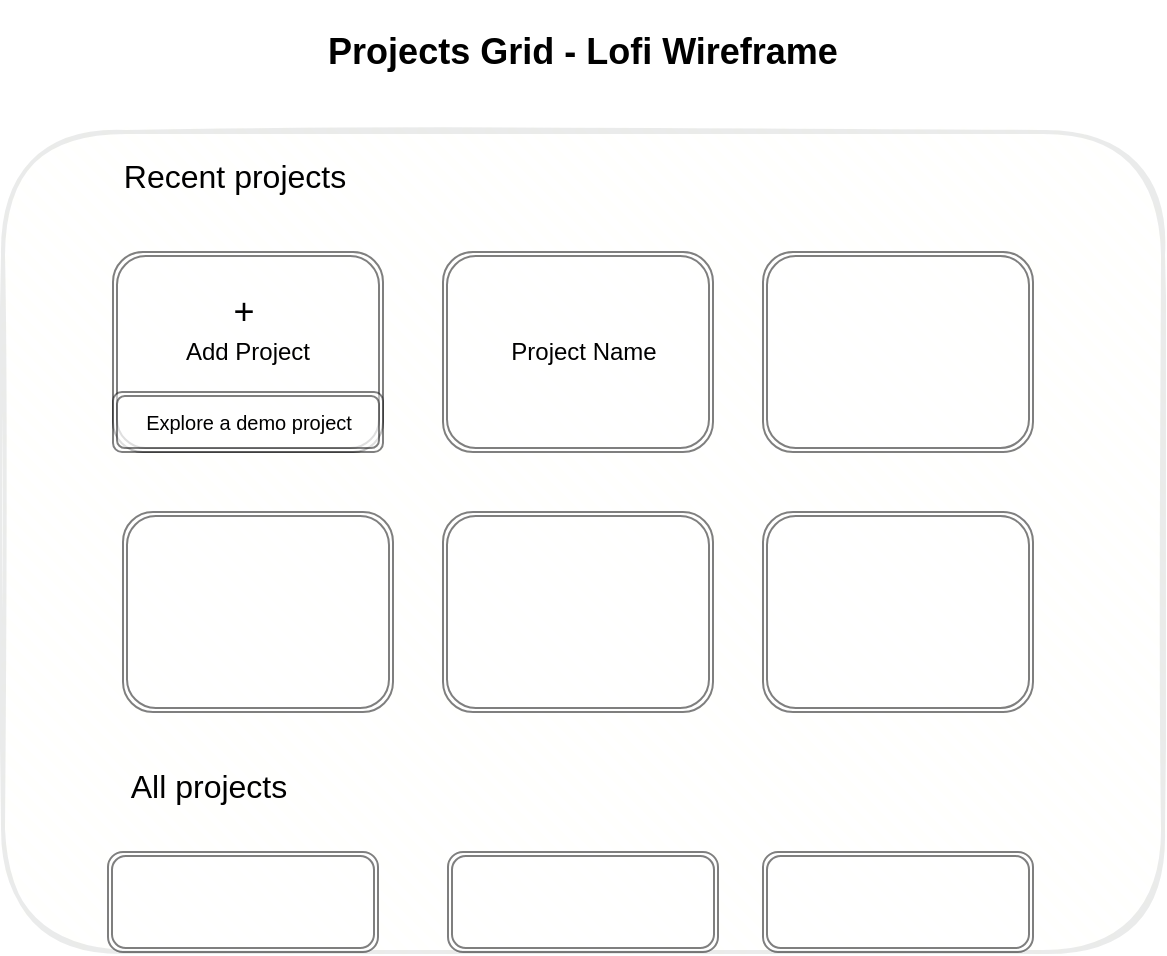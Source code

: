 <mxfile>
    <diagram id="C1klIKqFRgcaXBW8ks48" name="Page-1">
        <mxGraphModel dx="1226" dy="518" grid="1" gridSize="10" guides="1" tooltips="1" connect="1" arrows="1" fold="1" page="1" pageScale="1" pageWidth="827" pageHeight="1169" math="0" shadow="0">
            <root>
                <mxCell id="0"/>
                <mxCell id="1" parent="0"/>
                <mxCell id="2" value="" style="rounded=1;whiteSpace=wrap;html=1;strokeWidth=2;fillWeight=4;hachureGap=8;hachureAngle=45;fillColor=#f9f7ed;sketch=1;opacity=10;strokeColor=#36393d;" vertex="1" parent="1">
                    <mxGeometry x="102.5" y="80" width="580" height="410" as="geometry"/>
                </mxCell>
                <mxCell id="3" value="&lt;h2&gt;Projects Grid - Lofi Wireframe&lt;/h2&gt;" style="text;html=1;strokeColor=none;fillColor=none;align=center;verticalAlign=middle;whiteSpace=wrap;rounded=0;opacity=50;" vertex="1" parent="1">
                    <mxGeometry x="255" y="30" width="275" height="20" as="geometry"/>
                </mxCell>
                <mxCell id="8" value="&lt;p&gt;&lt;font style=&quot;font-size: 16px ; font-weight: normal&quot;&gt;Recent projects&lt;/font&gt;&lt;/p&gt;" style="text;strokeColor=none;fillColor=none;html=1;fontSize=24;fontStyle=1;verticalAlign=middle;align=center;opacity=50;" vertex="1" parent="1">
                    <mxGeometry x="152.5" y="80" width="130" height="40" as="geometry"/>
                </mxCell>
                <mxCell id="9" value="" style="shape=ext;double=1;rounded=1;whiteSpace=wrap;html=1;opacity=50;" vertex="1" parent="1">
                    <mxGeometry x="157.5" y="140" width="135" height="100" as="geometry"/>
                </mxCell>
                <mxCell id="10" value="&lt;span style=&quot;font-size: 10px&quot;&gt;Explore a demo project&lt;/span&gt;" style="shape=ext;double=1;rounded=1;whiteSpace=wrap;html=1;opacity=50;" vertex="1" parent="1">
                    <mxGeometry x="157.5" y="210" width="135" height="30" as="geometry"/>
                </mxCell>
                <mxCell id="11" value="&lt;font style=&quot;font-size: 18px&quot;&gt;+&lt;/font&gt;" style="text;html=1;strokeColor=none;fillColor=none;align=center;verticalAlign=middle;whiteSpace=wrap;rounded=0;opacity=10;" vertex="1" parent="1">
                    <mxGeometry x="202.5" y="160" width="40" height="20" as="geometry"/>
                </mxCell>
                <mxCell id="12" value="Add Project" style="text;html=1;strokeColor=none;fillColor=none;align=center;verticalAlign=middle;whiteSpace=wrap;rounded=0;opacity=10;" vertex="1" parent="1">
                    <mxGeometry x="180" y="180" width="90" height="20" as="geometry"/>
                </mxCell>
                <mxCell id="13" value="" style="shape=ext;double=1;rounded=1;whiteSpace=wrap;html=1;opacity=50;" vertex="1" parent="1">
                    <mxGeometry x="322.5" y="140" width="135" height="100" as="geometry"/>
                </mxCell>
                <mxCell id="14" value="" style="shape=ext;double=1;rounded=1;whiteSpace=wrap;html=1;opacity=50;" vertex="1" parent="1">
                    <mxGeometry x="482.5" y="140" width="135" height="100" as="geometry"/>
                </mxCell>
                <mxCell id="15" value="" style="shape=ext;double=1;rounded=1;whiteSpace=wrap;html=1;opacity=50;" vertex="1" parent="1">
                    <mxGeometry x="162.5" y="270" width="135" height="100" as="geometry"/>
                </mxCell>
                <mxCell id="16" value="" style="shape=ext;double=1;rounded=1;whiteSpace=wrap;html=1;opacity=50;" vertex="1" parent="1">
                    <mxGeometry x="322.5" y="270" width="135" height="100" as="geometry"/>
                </mxCell>
                <mxCell id="17" value="" style="shape=ext;double=1;rounded=1;whiteSpace=wrap;html=1;opacity=50;" vertex="1" parent="1">
                    <mxGeometry x="482.5" y="270" width="135" height="100" as="geometry"/>
                </mxCell>
                <mxCell id="18" value="&lt;p&gt;&lt;font style=&quot;font-size: 16px ; font-weight: normal&quot;&gt;All projects&lt;/font&gt;&lt;/p&gt;" style="text;strokeColor=none;fillColor=none;html=1;fontSize=24;fontStyle=1;verticalAlign=middle;align=center;opacity=50;" vertex="1" parent="1">
                    <mxGeometry x="140" y="385" width="130" height="40" as="geometry"/>
                </mxCell>
                <mxCell id="19" value="" style="shape=ext;double=1;rounded=1;whiteSpace=wrap;html=1;opacity=50;" vertex="1" parent="1">
                    <mxGeometry x="155" y="440" width="135" height="50" as="geometry"/>
                </mxCell>
                <mxCell id="20" value="" style="shape=ext;double=1;rounded=1;whiteSpace=wrap;html=1;opacity=50;" vertex="1" parent="1">
                    <mxGeometry x="325" y="440" width="135" height="50" as="geometry"/>
                </mxCell>
                <mxCell id="21" value="" style="shape=ext;double=1;rounded=1;whiteSpace=wrap;html=1;opacity=50;" vertex="1" parent="1">
                    <mxGeometry x="482.5" y="440" width="135" height="50" as="geometry"/>
                </mxCell>
                <mxCell id="22" value="Project Name" style="text;html=1;strokeColor=none;fillColor=none;align=center;verticalAlign=middle;whiteSpace=wrap;rounded=0;opacity=10;" vertex="1" parent="1">
                    <mxGeometry x="352.5" y="180" width="80" height="20" as="geometry"/>
                </mxCell>
            </root>
        </mxGraphModel>
    </diagram>
</mxfile>